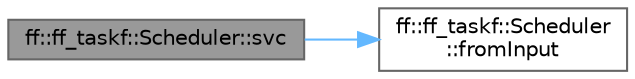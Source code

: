 digraph "ff::ff_taskf::Scheduler::svc"
{
 // LATEX_PDF_SIZE
  bgcolor="transparent";
  edge [fontname=Helvetica,fontsize=10,labelfontname=Helvetica,labelfontsize=10];
  node [fontname=Helvetica,fontsize=10,shape=box,height=0.2,width=0.4];
  rankdir="LR";
  Node1 [id="Node000001",label="ff::ff_taskf::Scheduler::svc",height=0.2,width=0.4,color="gray40", fillcolor="grey60", style="filled", fontcolor="black",tooltip=" "];
  Node1 -> Node2 [id="edge1_Node000001_Node000002",color="steelblue1",style="solid",tooltip=" "];
  Node2 [id="Node000002",label="ff::ff_taskf::Scheduler\l::fromInput",height=0.2,width=0.4,color="grey40", fillcolor="white", style="filled",URL="$classff_1_1ff__taskf_1_1_scheduler.html#a444b3e239513b6f6aeaa02fb5185ac4f",tooltip=" "];
}
